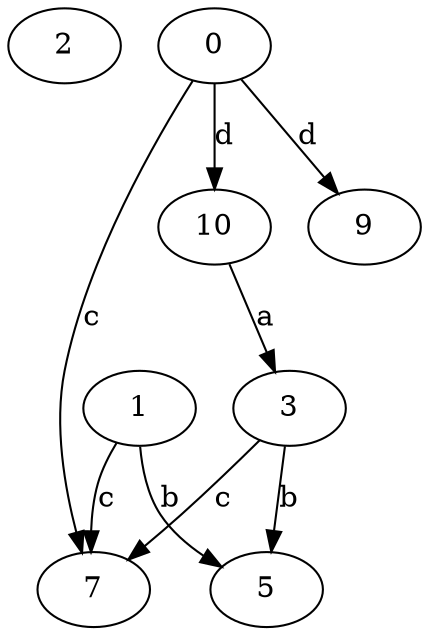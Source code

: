 strict digraph  {
2;
3;
5;
0;
7;
1;
9;
10;
3 -> 5  [label=b];
3 -> 7  [label=c];
0 -> 7  [label=c];
0 -> 9  [label=d];
0 -> 10  [label=d];
1 -> 5  [label=b];
1 -> 7  [label=c];
10 -> 3  [label=a];
}
